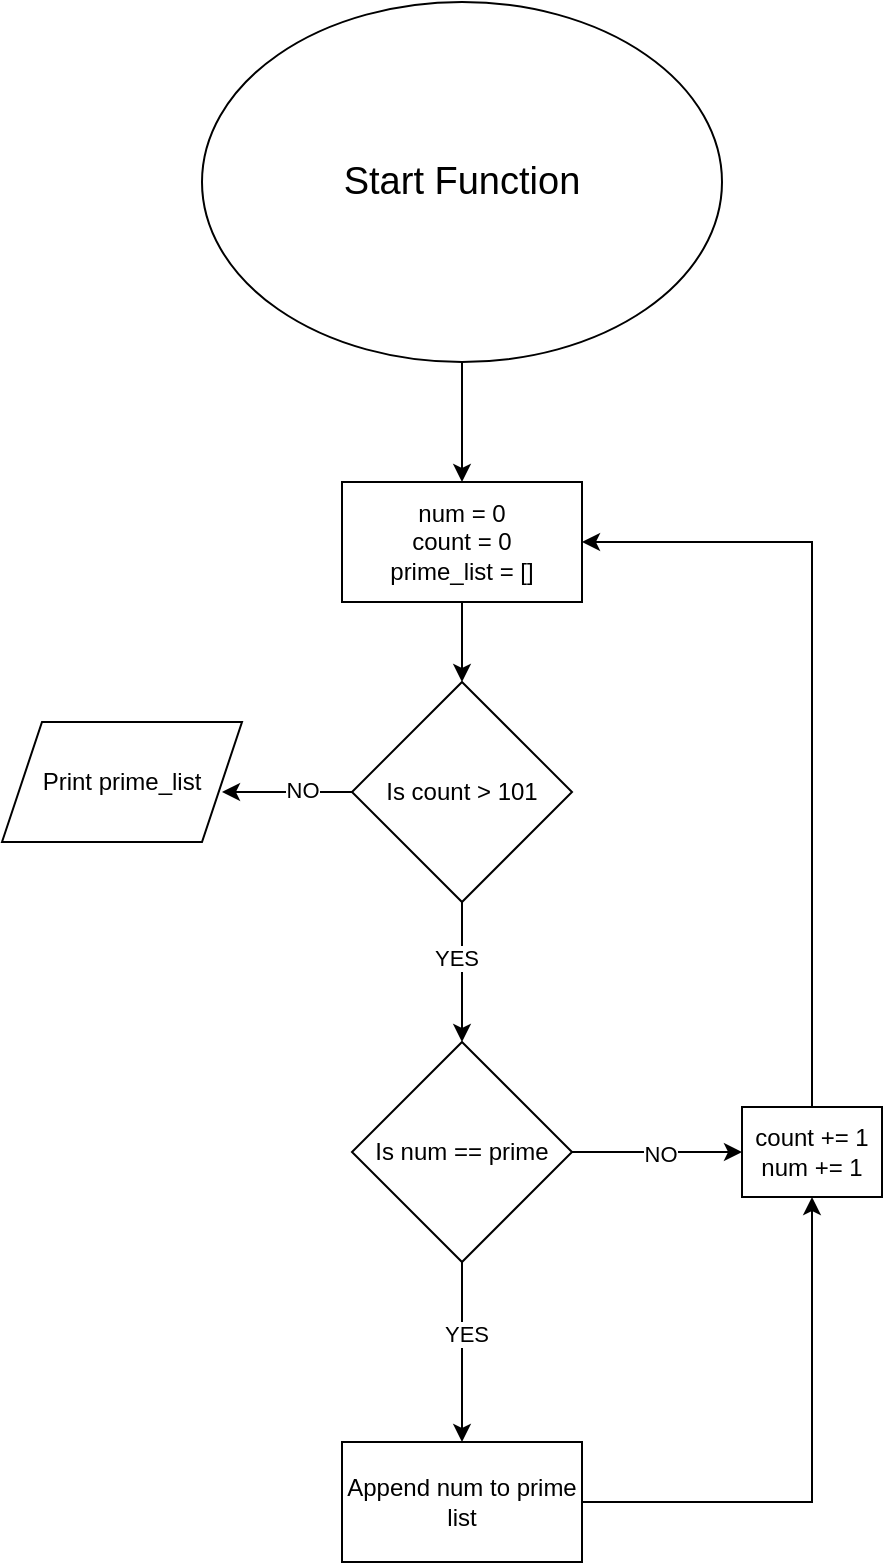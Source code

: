 <mxfile version="22.1.7" type="github">
  <diagram name="Page-1" id="9W5EAdGtC44kiYuYa2hc">
    <mxGraphModel dx="1050" dy="574" grid="1" gridSize="10" guides="1" tooltips="1" connect="1" arrows="1" fold="1" page="1" pageScale="1" pageWidth="850" pageHeight="1100" math="0" shadow="0">
      <root>
        <mxCell id="0" />
        <mxCell id="1" parent="0" />
        <mxCell id="KPeqagEkYrqyDwO1NMMB-2" style="edgeStyle=orthogonalEdgeStyle;rounded=0;orthogonalLoop=1;jettySize=auto;html=1;" edge="1" parent="1" source="KPeqagEkYrqyDwO1NMMB-1" target="KPeqagEkYrqyDwO1NMMB-3">
          <mxGeometry relative="1" as="geometry">
            <mxPoint x="400" y="350" as="targetPoint" />
          </mxGeometry>
        </mxCell>
        <mxCell id="KPeqagEkYrqyDwO1NMMB-1" value="&lt;font style=&quot;font-size: 19px;&quot;&gt;Start Function&lt;/font&gt;" style="ellipse;whiteSpace=wrap;html=1;" vertex="1" parent="1">
          <mxGeometry x="270" y="100" width="260" height="180" as="geometry" />
        </mxCell>
        <mxCell id="KPeqagEkYrqyDwO1NMMB-4" style="edgeStyle=orthogonalEdgeStyle;rounded=0;orthogonalLoop=1;jettySize=auto;html=1;" edge="1" parent="1" source="KPeqagEkYrqyDwO1NMMB-3">
          <mxGeometry relative="1" as="geometry">
            <mxPoint x="400" y="440" as="targetPoint" />
          </mxGeometry>
        </mxCell>
        <mxCell id="KPeqagEkYrqyDwO1NMMB-3" value="num = 0&lt;br&gt;count = 0&lt;br&gt;prime_list = []" style="rounded=0;whiteSpace=wrap;html=1;" vertex="1" parent="1">
          <mxGeometry x="340" y="340" width="120" height="60" as="geometry" />
        </mxCell>
        <mxCell id="KPeqagEkYrqyDwO1NMMB-8" style="edgeStyle=orthogonalEdgeStyle;rounded=0;orthogonalLoop=1;jettySize=auto;html=1;entryX=0.5;entryY=0;entryDx=0;entryDy=0;" edge="1" parent="1" source="KPeqagEkYrqyDwO1NMMB-6" target="KPeqagEkYrqyDwO1NMMB-7">
          <mxGeometry relative="1" as="geometry" />
        </mxCell>
        <mxCell id="KPeqagEkYrqyDwO1NMMB-17" value="YES" style="edgeLabel;html=1;align=center;verticalAlign=middle;resizable=0;points=[];" vertex="1" connectable="0" parent="KPeqagEkYrqyDwO1NMMB-8">
          <mxGeometry x="-0.2" y="-3" relative="1" as="geometry">
            <mxPoint as="offset" />
          </mxGeometry>
        </mxCell>
        <mxCell id="KPeqagEkYrqyDwO1NMMB-9" style="edgeStyle=orthogonalEdgeStyle;rounded=0;orthogonalLoop=1;jettySize=auto;html=1;" edge="1" parent="1" source="KPeqagEkYrqyDwO1NMMB-6">
          <mxGeometry relative="1" as="geometry">
            <mxPoint x="280" y="495" as="targetPoint" />
          </mxGeometry>
        </mxCell>
        <mxCell id="KPeqagEkYrqyDwO1NMMB-16" value="NO" style="edgeLabel;html=1;align=center;verticalAlign=middle;resizable=0;points=[];" vertex="1" connectable="0" parent="KPeqagEkYrqyDwO1NMMB-9">
          <mxGeometry x="-0.225" y="-1" relative="1" as="geometry">
            <mxPoint as="offset" />
          </mxGeometry>
        </mxCell>
        <mxCell id="KPeqagEkYrqyDwO1NMMB-6" value="Is count &amp;gt; 101" style="rhombus;whiteSpace=wrap;html=1;" vertex="1" parent="1">
          <mxGeometry x="345" y="440" width="110" height="110" as="geometry" />
        </mxCell>
        <mxCell id="KPeqagEkYrqyDwO1NMMB-12" style="edgeStyle=orthogonalEdgeStyle;rounded=0;orthogonalLoop=1;jettySize=auto;html=1;" edge="1" parent="1" source="KPeqagEkYrqyDwO1NMMB-7">
          <mxGeometry relative="1" as="geometry">
            <mxPoint x="400" y="820" as="targetPoint" />
          </mxGeometry>
        </mxCell>
        <mxCell id="KPeqagEkYrqyDwO1NMMB-19" value="YES" style="edgeLabel;html=1;align=center;verticalAlign=middle;resizable=0;points=[];" vertex="1" connectable="0" parent="KPeqagEkYrqyDwO1NMMB-12">
          <mxGeometry x="-0.204" y="2" relative="1" as="geometry">
            <mxPoint as="offset" />
          </mxGeometry>
        </mxCell>
        <mxCell id="KPeqagEkYrqyDwO1NMMB-13" style="edgeStyle=orthogonalEdgeStyle;rounded=0;orthogonalLoop=1;jettySize=auto;html=1;exitX=1;exitY=0.5;exitDx=0;exitDy=0;" edge="1" parent="1" source="KPeqagEkYrqyDwO1NMMB-7" target="KPeqagEkYrqyDwO1NMMB-14">
          <mxGeometry relative="1" as="geometry">
            <mxPoint x="530" y="675" as="targetPoint" />
          </mxGeometry>
        </mxCell>
        <mxCell id="KPeqagEkYrqyDwO1NMMB-18" value="NO" style="edgeLabel;html=1;align=center;verticalAlign=middle;resizable=0;points=[];" vertex="1" connectable="0" parent="KPeqagEkYrqyDwO1NMMB-13">
          <mxGeometry x="0.026" y="-1" relative="1" as="geometry">
            <mxPoint as="offset" />
          </mxGeometry>
        </mxCell>
        <mxCell id="KPeqagEkYrqyDwO1NMMB-7" value="Is num == prime" style="rhombus;whiteSpace=wrap;html=1;" vertex="1" parent="1">
          <mxGeometry x="345" y="620" width="110" height="110" as="geometry" />
        </mxCell>
        <mxCell id="KPeqagEkYrqyDwO1NMMB-11" value="Print prime_list" style="shape=parallelogram;perimeter=parallelogramPerimeter;whiteSpace=wrap;html=1;fixedSize=1;" vertex="1" parent="1">
          <mxGeometry x="170" y="460" width="120" height="60" as="geometry" />
        </mxCell>
        <mxCell id="KPeqagEkYrqyDwO1NMMB-15" style="edgeStyle=orthogonalEdgeStyle;rounded=0;orthogonalLoop=1;jettySize=auto;html=1;entryX=1;entryY=0.5;entryDx=0;entryDy=0;" edge="1" parent="1" source="KPeqagEkYrqyDwO1NMMB-14" target="KPeqagEkYrqyDwO1NMMB-3">
          <mxGeometry relative="1" as="geometry">
            <Array as="points">
              <mxPoint x="575" y="370" />
            </Array>
          </mxGeometry>
        </mxCell>
        <mxCell id="KPeqagEkYrqyDwO1NMMB-14" value="count += 1&lt;br&gt;num += 1" style="rounded=0;whiteSpace=wrap;html=1;" vertex="1" parent="1">
          <mxGeometry x="540" y="652.5" width="70" height="45" as="geometry" />
        </mxCell>
        <mxCell id="KPeqagEkYrqyDwO1NMMB-21" style="edgeStyle=orthogonalEdgeStyle;rounded=0;orthogonalLoop=1;jettySize=auto;html=1;entryX=0.5;entryY=1;entryDx=0;entryDy=0;" edge="1" parent="1" source="KPeqagEkYrqyDwO1NMMB-20" target="KPeqagEkYrqyDwO1NMMB-14">
          <mxGeometry relative="1" as="geometry" />
        </mxCell>
        <mxCell id="KPeqagEkYrqyDwO1NMMB-20" value="Append num to prime list" style="rounded=0;whiteSpace=wrap;html=1;" vertex="1" parent="1">
          <mxGeometry x="340" y="820" width="120" height="60" as="geometry" />
        </mxCell>
      </root>
    </mxGraphModel>
  </diagram>
</mxfile>
